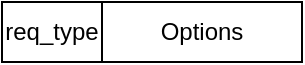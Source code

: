 <mxfile version="13.7.9" type="device"><diagram id="7DVrjlNXSDQe7UiaW-SH" name="Pagina-1"><mxGraphModel dx="652" dy="463" grid="1" gridSize="10" guides="1" tooltips="1" connect="1" arrows="1" fold="1" page="1" pageScale="1" pageWidth="1169" pageHeight="1654" math="0" shadow="0"><root><mxCell id="0"/><mxCell id="1" parent="0"/><mxCell id="IKUnMxiv-1GdbHeTBno5-1" value="req_type" style="rounded=0;whiteSpace=wrap;html=1;" vertex="1" parent="1"><mxGeometry x="350" y="230" width="50" height="30" as="geometry"/></mxCell><mxCell id="IKUnMxiv-1GdbHeTBno5-2" value="Options" style="rounded=0;whiteSpace=wrap;html=1;" vertex="1" parent="1"><mxGeometry x="400" y="230" width="100" height="30" as="geometry"/></mxCell></root></mxGraphModel></diagram></mxfile>